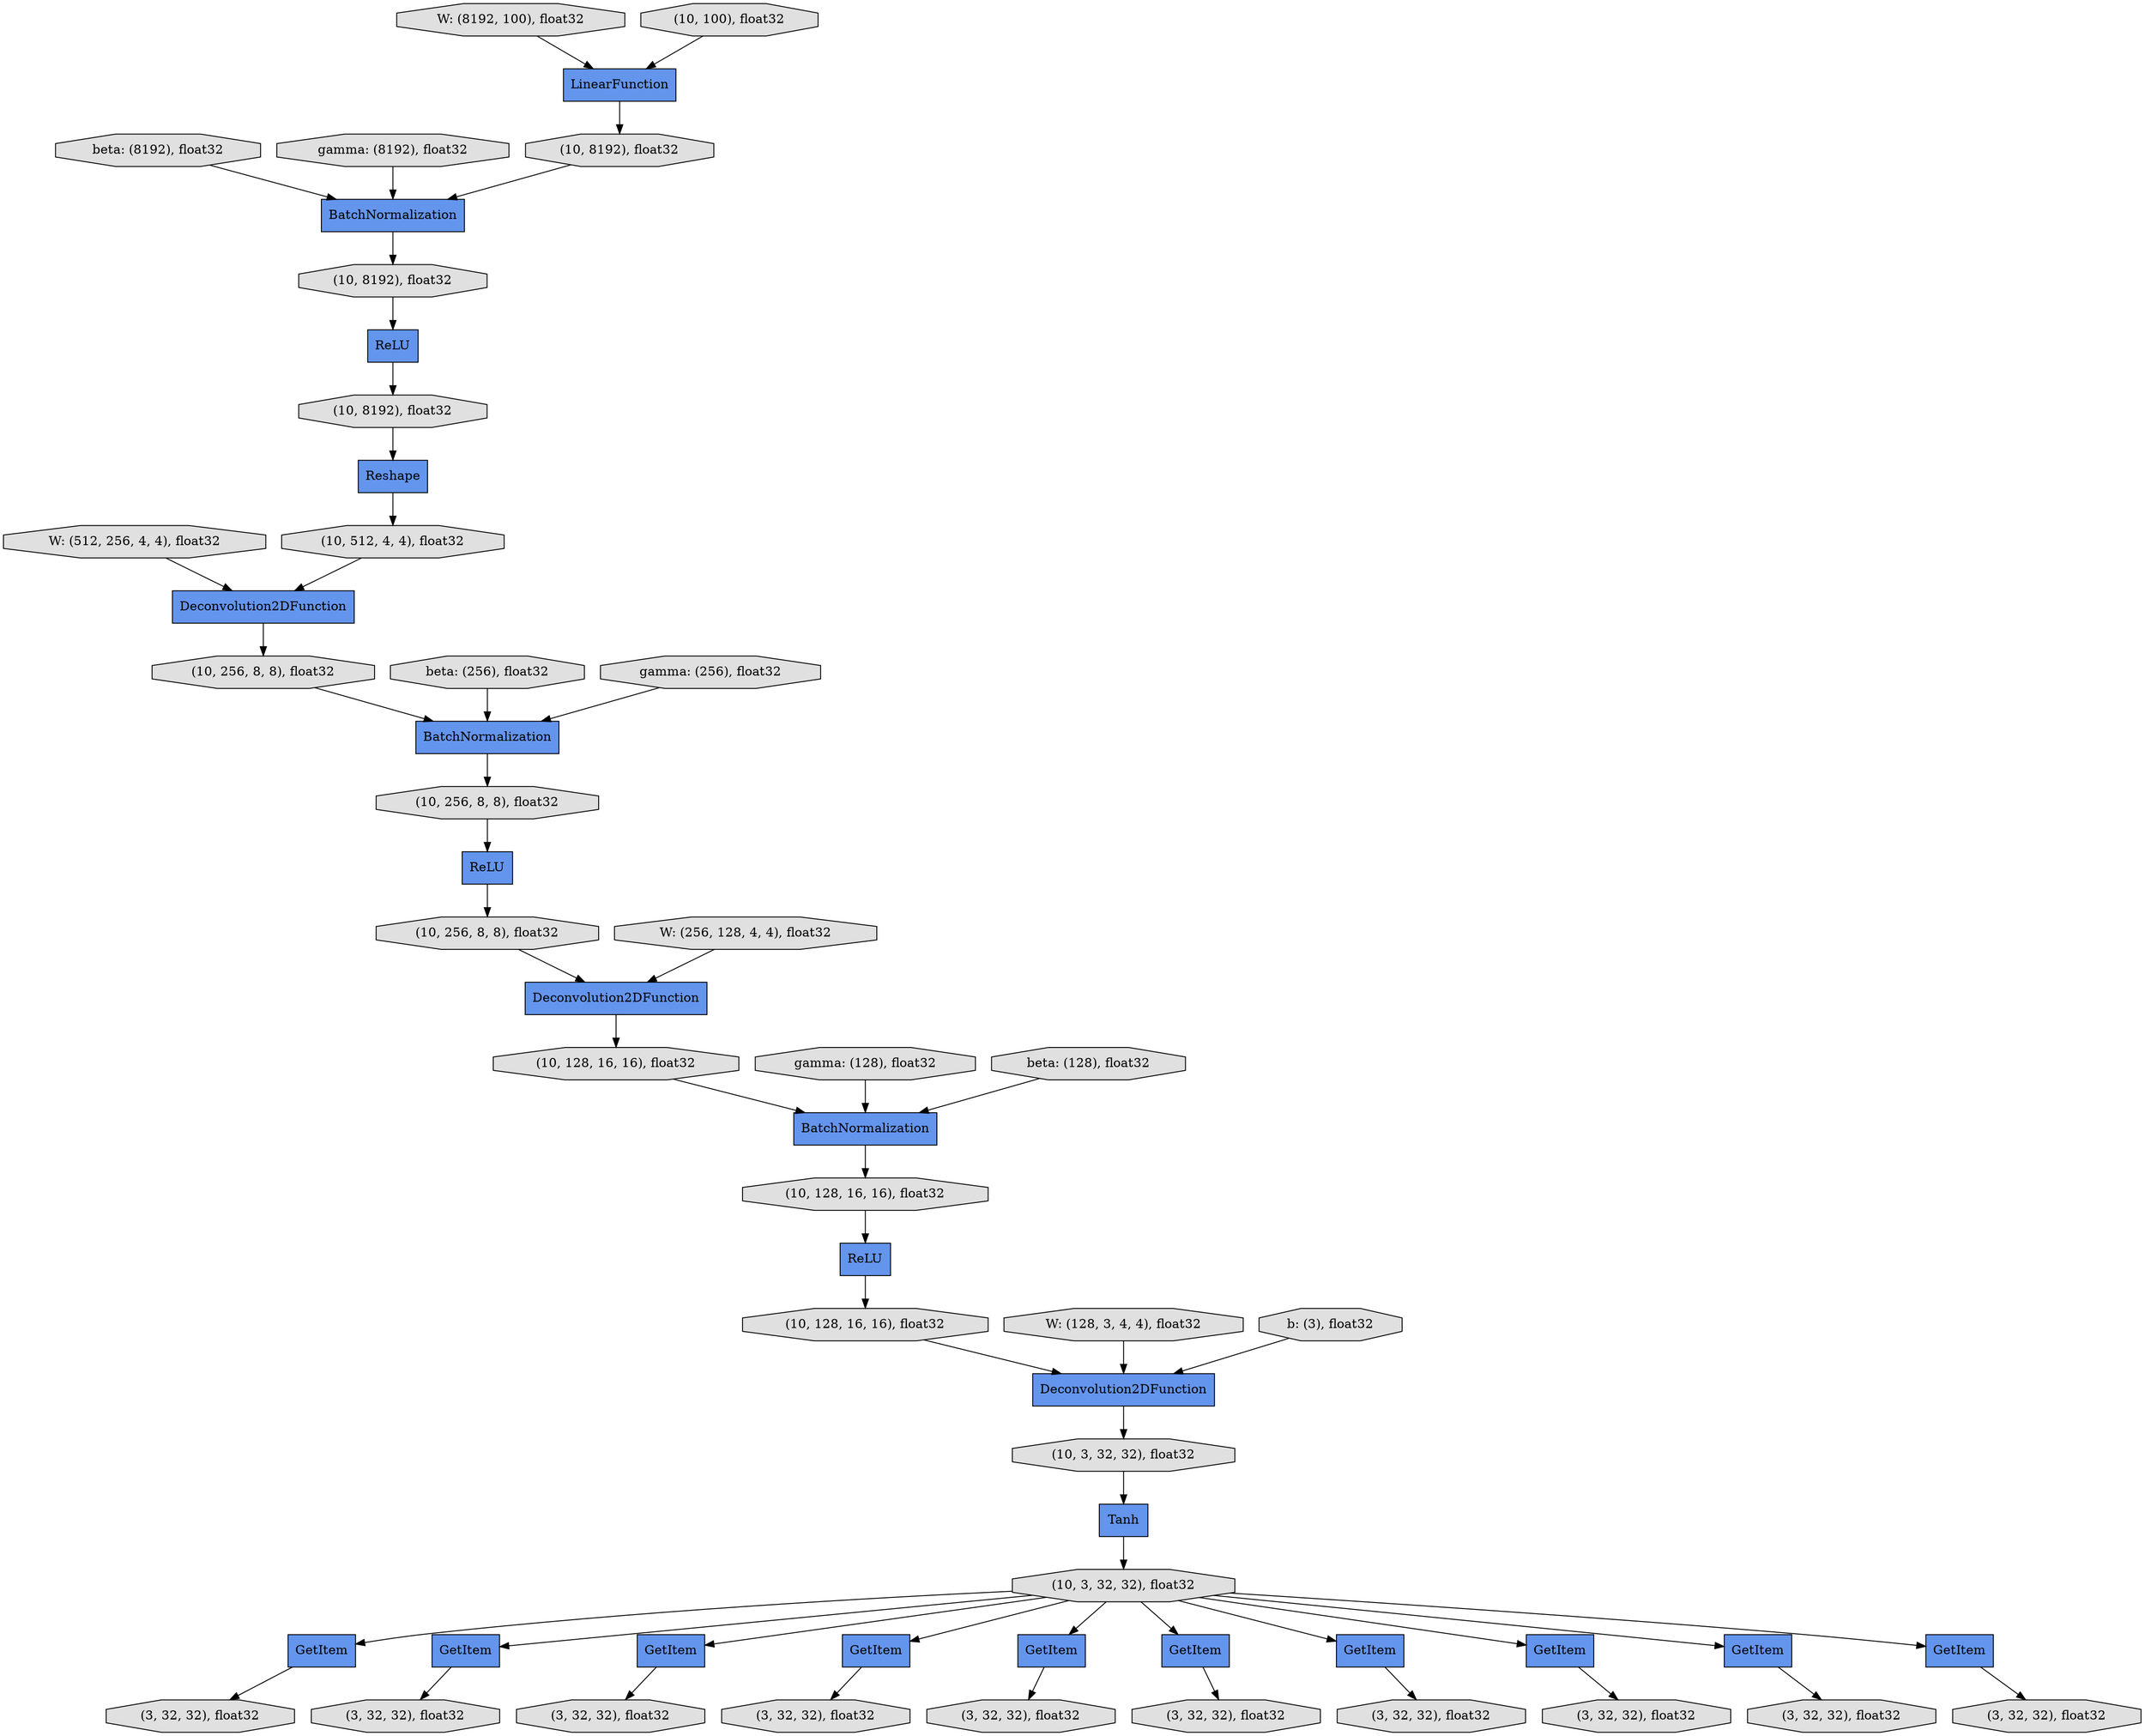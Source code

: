digraph graphname{rankdir=TB;140151858124840 [label="W: (512, 256, 4, 4), float32",shape="octagon",fillcolor="#E0E0E0",style="filled"];140151857832008 [label="GetItem",shape="record",fillcolor="#6495ED",style="filled"];140151390326856 [label="W: (8192, 100), float32",shape="octagon",fillcolor="#E0E0E0",style="filled"];140151857799296 [label="(10, 512, 4, 4), float32",shape="octagon",fillcolor="#E0E0E0",style="filled"];140151857832120 [label="(3, 32, 32), float32",shape="octagon",fillcolor="#E0E0E0",style="filled"];140151857801424 [label="(10, 3, 32, 32), float32",shape="octagon",fillcolor="#E0E0E0",style="filled"];140151858125008 [label="W: (256, 128, 4, 4), float32",shape="octagon",fillcolor="#E0E0E0",style="filled"];140151857799408 [label="Deconvolution2DFunction",shape="record",fillcolor="#6495ED",style="filled"];140151857719560 [label="beta: (256), float32",shape="octagon",fillcolor="#E0E0E0",style="filled"];140151858247888 [label="beta: (8192), float32",shape="octagon",fillcolor="#E0E0E0",style="filled"];140151857799464 [label="BatchNormalization",shape="record",fillcolor="#6495ED",style="filled"];140151857832288 [label="GetItem",shape="record",fillcolor="#6495ED",style="filled"];140151857801592 [label="GetItem",shape="record",fillcolor="#6495ED",style="filled"];140151857799520 [label="ReLU",shape="record",fillcolor="#6495ED",style="filled"];140151857799576 [label="(10, 256, 8, 8), float32",shape="octagon",fillcolor="#E0E0E0",style="filled"];140151857719728 [label="(10, 100), float32",shape="octagon",fillcolor="#E0E0E0",style="filled"];140151857832400 [label="(3, 32, 32), float32",shape="octagon",fillcolor="#E0E0E0",style="filled"];140151857801704 [label="(3, 32, 32), float32",shape="octagon",fillcolor="#E0E0E0",style="filled"];140151857719896 [label="gamma: (128), float32",shape="octagon",fillcolor="#E0E0E0",style="filled"];140151857832568 [label="GetItem",shape="record",fillcolor="#6495ED",style="filled"];140151857801872 [label="GetItem",shape="record",fillcolor="#6495ED",style="filled"];140151857799856 [label="(10, 256, 8, 8), float32",shape="octagon",fillcolor="#E0E0E0",style="filled"];140151857832680 [label="(3, 32, 32), float32",shape="octagon",fillcolor="#E0E0E0",style="filled"];140151857801984 [label="(3, 32, 32), float32",shape="octagon",fillcolor="#E0E0E0",style="filled"];140151858217816 [label="gamma: (8192), float32",shape="octagon",fillcolor="#E0E0E0",style="filled"];140151857720176 [label="beta: (128), float32",shape="octagon",fillcolor="#E0E0E0",style="filled"];140151857800080 [label="(10, 256, 8, 8), float32",shape="octagon",fillcolor="#E0E0E0",style="filled"];140151857802152 [label="GetItem",shape="record",fillcolor="#6495ED",style="filled"];140151857832960 [label="(3, 32, 32), float32",shape="octagon",fillcolor="#E0E0E0",style="filled"];140151857802264 [label="(3, 32, 32), float32",shape="octagon",fillcolor="#E0E0E0",style="filled"];140151857800192 [label="Deconvolution2DFunction",shape="record",fillcolor="#6495ED",style="filled"];140151857800248 [label="BatchNormalization",shape="record",fillcolor="#6495ED",style="filled"];140151857720344 [label="LinearFunction",shape="record",fillcolor="#6495ED",style="filled"];140151857720400 [label="BatchNormalization",shape="record",fillcolor="#6495ED",style="filled"];140151857800304 [label="ReLU",shape="record",fillcolor="#6495ED",style="filled"];140151857720456 [label="ReLU",shape="record",fillcolor="#6495ED",style="filled"];140151857800360 [label="(10, 128, 16, 16), float32",shape="octagon",fillcolor="#E0E0E0",style="filled"];140151857802432 [label="GetItem",shape="record",fillcolor="#6495ED",style="filled"];140151857720568 [label="(10, 8192), float32",shape="octagon",fillcolor="#E0E0E0",style="filled"];140151857802544 [label="(3, 32, 32), float32",shape="octagon",fillcolor="#E0E0E0",style="filled"];140151857800640 [label="(10, 128, 16, 16), float32",shape="octagon",fillcolor="#E0E0E0",style="filled"];140151857802712 [label="GetItem",shape="record",fillcolor="#6495ED",style="filled"];140151857720792 [label="Reshape",shape="record",fillcolor="#6495ED",style="filled"];140151857800752 [label="GetItem",shape="record",fillcolor="#6495ED",style="filled"];140151857802824 [label="(3, 32, 32), float32",shape="octagon",fillcolor="#E0E0E0",style="filled"];140151857720904 [label="(10, 8192), float32",shape="octagon",fillcolor="#E0E0E0",style="filled"];140151857800864 [label="(10, 128, 16, 16), float32",shape="octagon",fillcolor="#E0E0E0",style="filled"];140151857802992 [label="GetItem",shape="record",fillcolor="#6495ED",style="filled"];140151858126576 [label="W: (128, 3, 4, 4), float32",shape="octagon",fillcolor="#E0E0E0",style="filled"];140151857800976 [label="Deconvolution2DFunction",shape="record",fillcolor="#6495ED",style="filled"];140151857801032 [label="Tanh",shape="record",fillcolor="#6495ED",style="filled"];140151857803104 [label="(3, 32, 32), float32",shape="octagon",fillcolor="#E0E0E0",style="filled"];140151857721184 [label="(10, 8192), float32",shape="octagon",fillcolor="#E0E0E0",style="filled"];140151857801144 [label="(10, 3, 32, 32), float32",shape="octagon",fillcolor="#E0E0E0",style="filled"];140151858126800 [label="b: (3), float32",shape="octagon",fillcolor="#E0E0E0",style="filled"];140151857719280 [label="gamma: (256), float32",shape="octagon",fillcolor="#E0E0E0",style="filled"];140151857801424 -> 140151857832288;140151858126800 -> 140151857800976;140151857799520 -> 140151857800080;140151857719728 -> 140151857720344;140151857800864 -> 140151857800976;140151857801424 -> 140151857800752;140151857719280 -> 140151857799464;140151857720456 -> 140151857721184;140151857801424 -> 140151857832008;140151857720344 -> 140151857720568;140151857802712 -> 140151857803104;140151857802992 -> 140151857832120;140151857800080 -> 140151857800192;140151857802432 -> 140151857802824;140151857800248 -> 140151857800640;140151857800192 -> 140151857800360;140151857800304 -> 140151857800864;140151858217816 -> 140151857720400;140151857801424 -> 140151857801872;140151857800976 -> 140151857801144;140151857800360 -> 140151857800248;140151857720568 -> 140151857720400;140151858126576 -> 140151857800976;140151857801032 -> 140151857801424;140151857720400 -> 140151857720904;140151857720904 -> 140151857720456;140151857801424 -> 140151857802992;140151857801424 -> 140151857802152;140151858247888 -> 140151857720400;140151857800752 -> 140151857801704;140151857719560 -> 140151857799464;140151858125008 -> 140151857800192;140151857719896 -> 140151857800248;140151857799296 -> 140151857799408;140151857832568 -> 140151857832960;140151857799408 -> 140151857799576;140151857799576 -> 140151857799464;140151857799856 -> 140151857799520;140151857832288 -> 140151857832680;140151857801424 -> 140151857832568;140151857800640 -> 140151857800304;140151857802152 -> 140151857802544;140151857799464 -> 140151857799856;140151857832008 -> 140151857832400;140151857801424 -> 140151857802432;140151857801424 -> 140151857801592;140151857801592 -> 140151857801984;140151857801872 -> 140151857802264;140151857801144 -> 140151857801032;140151857720792 -> 140151857799296;140151857720176 -> 140151857800248;140151857801424 -> 140151857802712;140151857721184 -> 140151857720792;140151858124840 -> 140151857799408;140151390326856 -> 140151857720344;}